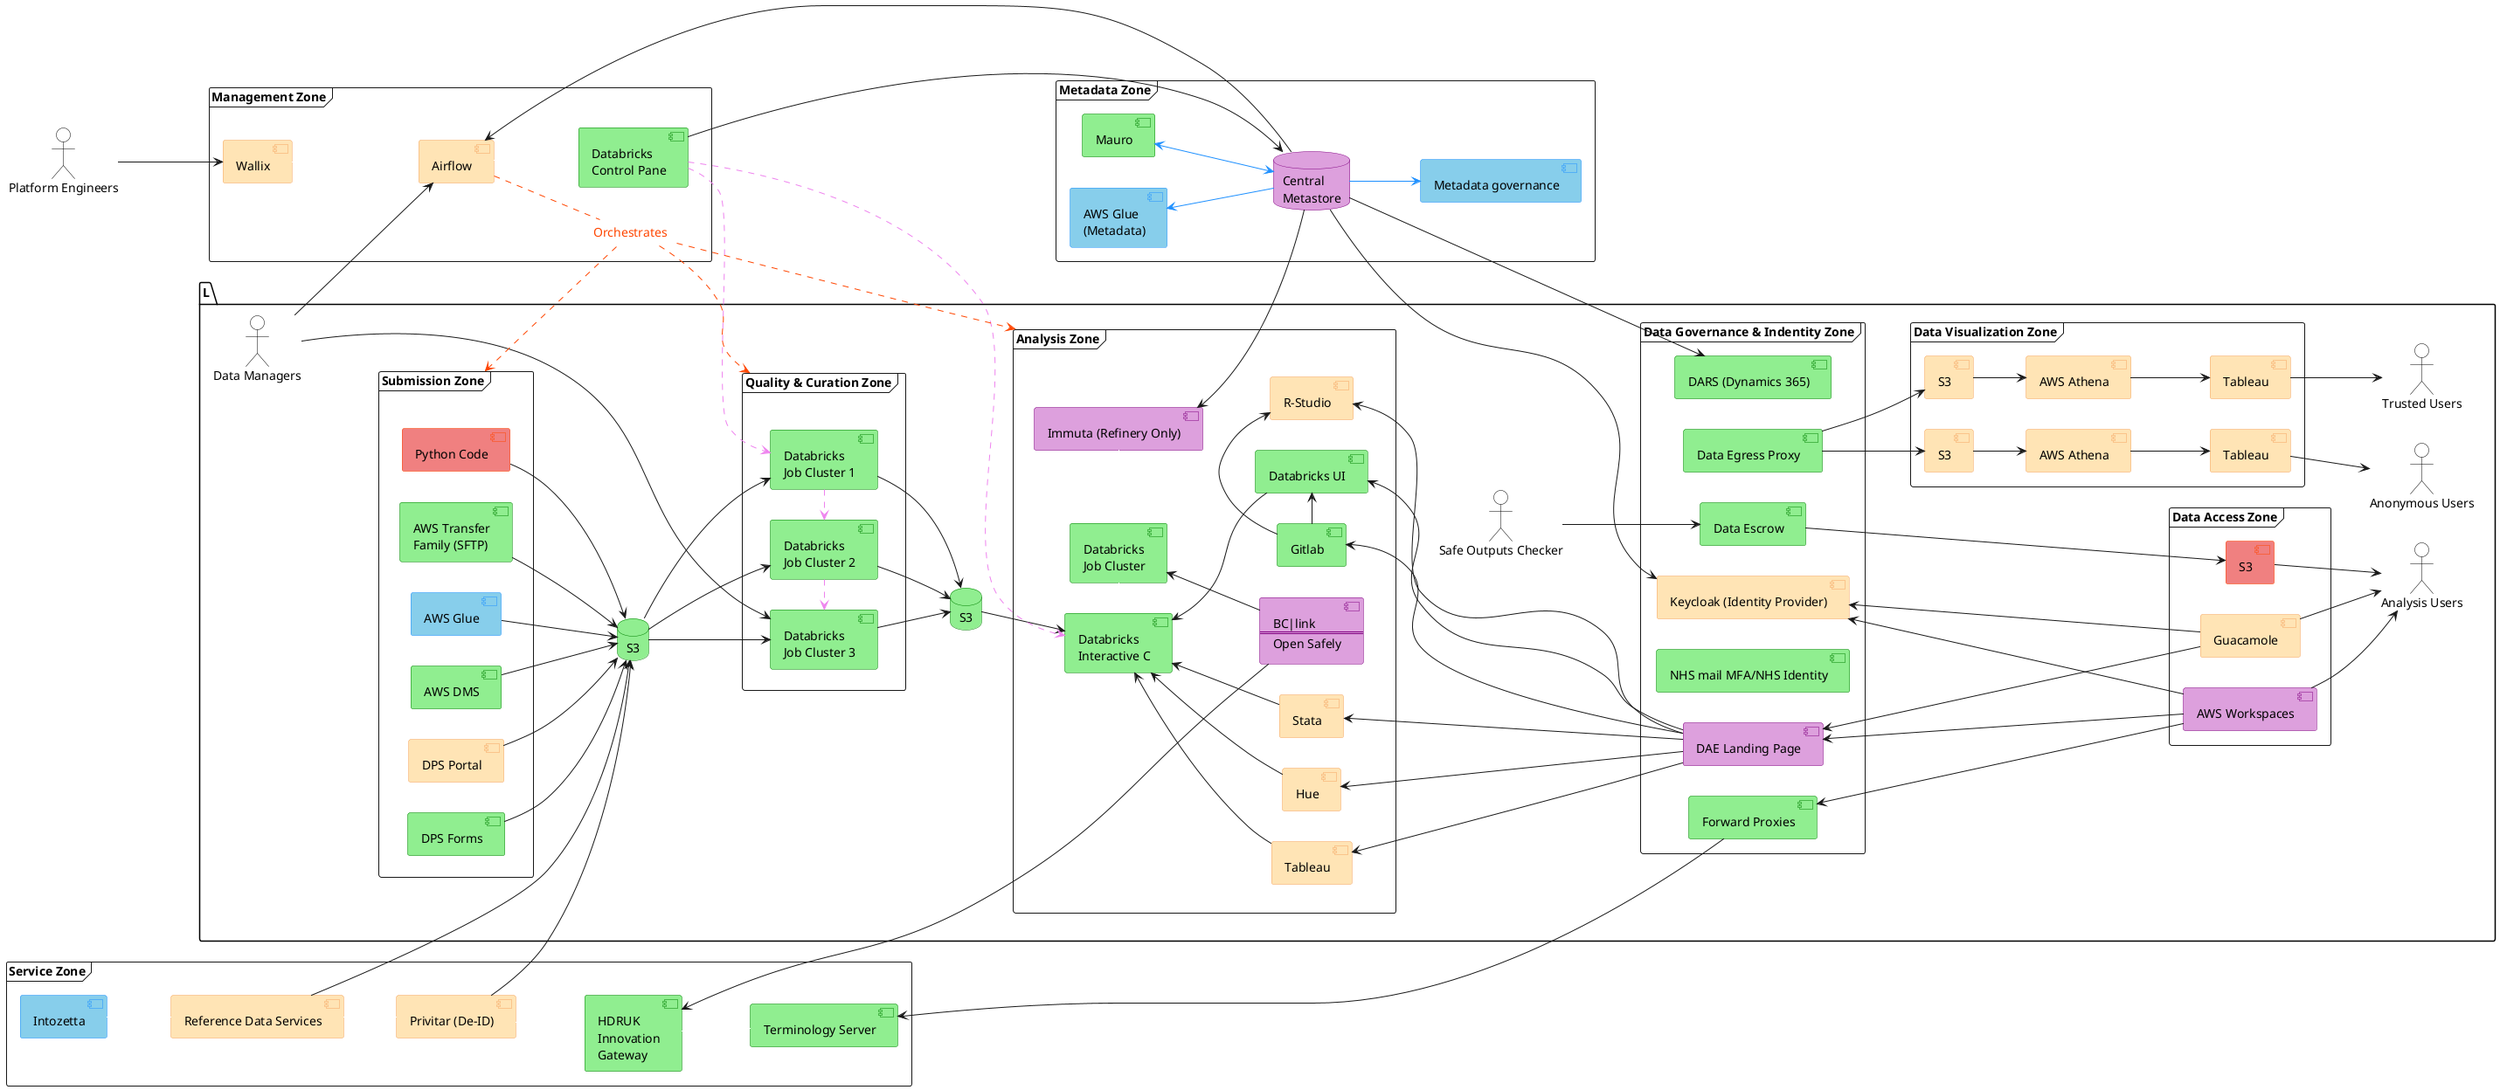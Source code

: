 @startuml dps-component
left to right direction
skinparam Shadowing false
'skinparam linetype ortho
hide stereotype
skinparam component {
  BackgroundColor<<Future>> #SkyBlue
  BorderColor<<Future>> #DodgerBlue

  BackgroundColor<<InService>> #LightGreen
  BorderColor<<InService>> #Green

  BackgroundColor<<UnderReview>> #Moccasin  
  BorderColor<<UnderReview>> #SandyBrown 

  BackgroundColor<<ToBeReplaced>> #LightCoral  
  BorderColor<<ToBeReplaced>> #OrangeRed

  BackgroundColor<<Implemented>> #Plum
  BorderColor<<Implemented>>  #Purple  
}

skinparam database {
  BackgroundColor<<InService>> #LightGreen
  BorderColor<<InService>> #Green

  BackgroundColor<<Implemented>> #Plum
  BorderColor<<Implemented>>  #Purple
}

skinparam arrow {
  Color<<Meta>> #DodgerBlue
  Color<<DataBricks>> #Violet
  Color<<Orchestrate>> #OrangeRed  
}

skinparam actor {
  BackgroundColor Transparent
  BorderColor #Black
}

skinparam usecase {
  BackgroundColor<<Orchestrate>> Transparent
  BorderColor<<Orchestrate>> #Transparent
  FontColor<<Orchestrate>> #OrangeRed 
}

package "L" {

frame "Submission Zone" as submission {
  component "DPS Portal" <<UnderReview>> as dpsportal
  component "DPS Forms" <<InService>> as dpsforms
  component "Python Code" <<ToBeReplaced>> as python
  component "AWS Transfer\nFamily (SFTP)" <<InService>> as sftp
  component "AWS Glue" <<Future>> as awsglue
  component "AWS DMS" <<InService>> as awsdms
}

frame "Quality & Curation Zone" as quality {
  together {
  component "Databricks\nJob Cluster 1" <<InService>> as dbjobs1
  component "Databricks\nJob Cluster 2" <<InService>> as dbjobs2
  }
  component "Databricks\nJob Cluster 3" <<InService>> as dbjobs3 

  dbjobs1 .right.> dbjobs2<<DataBricks>>
  dbjobs2 .right.> dbjobs3<<DataBricks>>
}


frame "Analysis Zone" as analysis {
  component "Databricks\nJob Cluster" <<InService>> as dbjobs4
  component "Databricks\nInteractive C" <<InService>> as dbia 

  component "Immuta (Refinery Only)" <<Implemented>> as immuta

  component bclink <<Implemented>> [
    BC|link
    ===
    Open Safely
  ] 

  together {
  component "Tableau" <<UnderReview>> as tableau
  component "Hue" <<UnderReview>> as hue  
  component "Stata" <<UnderReview>> as stata 
  }

  together {
  component "R-Studio" <<UnderReview>> as rstudio     
  component "Databricks UI" <<InService>> as dbui
  component "Gitlab" <<InService>> as gitlab
  }

  dbia -[#hidden] dbjobs4
  dbjobs4 -[#hidden] immuta

  dbia <-- tableau
  dbia <-- hue
  dbia <-- stata
  dbjobs4 <-- bclink
  dbia <-- dbui

  gitlab -right-> dbui
  gitlab -left-> rstudio

}

frame "Data Governance & Indentity Zone" {
  component "DARS (Dynamics 365)" <<InService>> as dars
  component "Keycloak (Identity Provider)" <<UnderReview>> as keycloak
  component "Forward Proxies" <<InService>> as proxies
  component "DAE Landing Page" <<Implemented>> as dae
  component "NHS mail MFA/NHS Identity" <<InService>> as nhsid
  component "Data Escrow" <<InService>> as escrow
  component "Data Egress Proxy" <<InService>> as deproxy
}

frame "Data Visualization Zone" {
  component "S3" <<UnderReview>> as s3d
  component "AWS Athena" <<UnderReview>> as athenad  
  component "Tableau" <<UnderReview>> as tableaud

  s3d --> athenad
  athenad --> tableaud

  component "S3" <<UnderReview>> as s3e
  component "AWS Athena" <<UnderReview>> as athenae  
  component "Tableau" <<UnderReview>> as tableaue

  s3e --> athenae
  athenae --> tableaue  

}

frame "Data Access Zone" {
  component "Guacamole" <<UnderReview>> as guacamole
  component "AWS Workspaces" <<Implemented>> as awswks
  component "S3" <<ToBeReplaced>> as s3c
}

database "S3" <<InService>> as s3a
database "S3" <<InService>> as s3b

together {
actor "Anonymous Users" as anonusers  
actor "Analysis Users" as analysts
actor "Trusted Users" as trusteduser
}

actor "Safe Outputs Checker" as checkers

actor "Data Managers" as datamgrs

datamgrs ----> dbjobs3

dpsportal --> s3a
dpsforms --> s3a
python --> s3a
sftp --> s3a
awsglue --> s3a
awsdms --> s3a

s3a --> dbjobs1
s3a --> dbjobs2
s3a --> dbjobs3

dbjobs1 --> s3b
dbjobs2 --> s3b
dbjobs3 --> s3b

s3b --> dbia

dbui <--- dae
gitlab <--- dae
rstudio <--- dae
tableau <--- dae
hue <--- dae
stata <--- dae

dae <---- awswks
dae <--[norank]-- guacamole
proxies <---- awswks
keycloak <---- awswks
keycloak <---- guacamole

escrow --> s3c
deproxy --> s3d
deproxy --> s3e

guacamole --> analysts
awswks --> analysts
s3c --> analysts

tableaud --> trusteduser
tableaue --> anonusers

checkers --> escrow
}

frame "Management Zone" as management {

  component "Wallix" <<UnderReview>> as wallix
  together {
  component "Airflow" <<UnderReview>> as airflow
  component "Databricks\nControl Pane" <<InService>> as dbcp
  }
  usecase "Orchestrates" <<Orchestrate>> as orch    
  wallix -[#hidden]- airflow
  airflow .. orch<<Orchestrate>>
  airflow -[#hidden]- dbcp
}

frame "Service Zone" as services {
  component "Intozetta" <<Future>> as intoz
  component "Reference Data Services" <<UnderReview>> as rds
  component "Privitar (De-ID)" <<UnderReview>> as privitar
  component "HDRUK\nInnovation\nGateway" <<InService>> as hdruk
  component "Terminology Server" <<InService>> as termsrv
  
  intoz -[#hidden]- rds
  rds -[#hidden]- privitar
  privitar -[#hidden]- hdruk
  hdruk -[#hidden]- termsrv

}

frame "Metadata Zone" as metadata {
  component "Mauro" <<InService>> as mauro
  component "AWS Glue\n(Metadata)" <<Future>> as awsgluem
  database "Central\nMetastore" <<Implemented>> as metadb
  component "Metadata governance" <<Future>> as metagov
  metagov <-up- metadb<<Meta>>
  mauro <--> metadb<<Meta>>
  awsgluem <-- metadb<<Meta>>
}

actor "Platform Engineers" as engineers

engineers --> wallix
datamgrs --> airflow

dbcp ..> dbjobs1<<DataBricks>>
dbcp ...> dbia<<DataBricks>>

orch ..> submission<<Orchestrate>>
orch ..> quality<<Orchestrate>>
orch ..> analysis<<Orchestrate>>

hdruk <--- bclink
rds --> s3a
privitar --> s3a
termsrv <-- proxies

airflow <-- metadb
dbcp --> metadb
immuta <-- metadb
metadb --> dars
metadb -[norank]-> keycloak


@enduml





